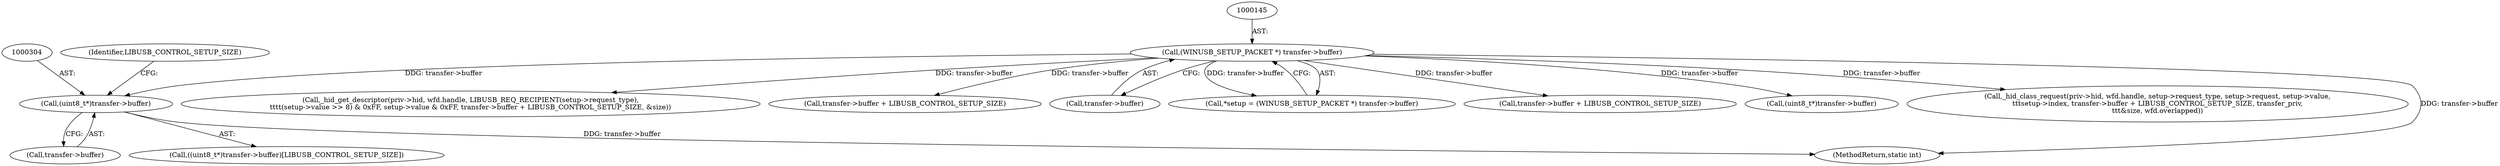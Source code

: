 digraph "1_Chrome_ac149a8d4371c0e01e0934fdd57b09e86f96b5b9_25@pointer" {
"1000303" [label="(Call,(uint8_t*)transfer->buffer)"];
"1000144" [label="(Call,(WINUSB_SETUP_PACKET *) transfer->buffer)"];
"1000144" [label="(Call,(WINUSB_SETUP_PACKET *) transfer->buffer)"];
"1000344" [label="(Call,(uint8_t*)transfer->buffer)"];
"1000390" [label="(Call,_hid_class_request(priv->hid, wfd.handle, setup->request_type, setup->request, setup->value,\n\t\t\tsetup->index, transfer->buffer + LIBUSB_CONTROL_SETUP_SIZE, transfer_priv,\n\t\t\t&size, wfd.overlapped))"];
"1000303" [label="(Call,(uint8_t*)transfer->buffer)"];
"1000302" [label="(Call,((uint8_t*)transfer->buffer)[LIBUSB_CONTROL_SETUP_SIZE])"];
"1000253" [label="(Call,_hid_get_descriptor(priv->hid, wfd.handle, LIBUSB_REQ_RECIPIENT(setup->request_type),\n\t\t\t\t(setup->value >> 8) & 0xFF, setup->value & 0xFF, transfer->buffer + LIBUSB_CONTROL_SETUP_SIZE, &size))"];
"1000409" [label="(Call,transfer->buffer + LIBUSB_CONTROL_SETUP_SIZE)"];
"1000308" [label="(Identifier,LIBUSB_CONTROL_SETUP_SIZE)"];
"1000305" [label="(Call,transfer->buffer)"];
"1000477" [label="(MethodReturn,static int)"];
"1000146" [label="(Call,transfer->buffer)"];
"1000142" [label="(Call,*setup = (WINUSB_SETUP_PACKET *) transfer->buffer)"];
"1000276" [label="(Call,transfer->buffer + LIBUSB_CONTROL_SETUP_SIZE)"];
"1000303" -> "1000302"  [label="AST: "];
"1000303" -> "1000305"  [label="CFG: "];
"1000304" -> "1000303"  [label="AST: "];
"1000305" -> "1000303"  [label="AST: "];
"1000308" -> "1000303"  [label="CFG: "];
"1000303" -> "1000477"  [label="DDG: transfer->buffer"];
"1000144" -> "1000303"  [label="DDG: transfer->buffer"];
"1000144" -> "1000142"  [label="AST: "];
"1000144" -> "1000146"  [label="CFG: "];
"1000145" -> "1000144"  [label="AST: "];
"1000146" -> "1000144"  [label="AST: "];
"1000142" -> "1000144"  [label="CFG: "];
"1000144" -> "1000477"  [label="DDG: transfer->buffer"];
"1000144" -> "1000142"  [label="DDG: transfer->buffer"];
"1000144" -> "1000253"  [label="DDG: transfer->buffer"];
"1000144" -> "1000276"  [label="DDG: transfer->buffer"];
"1000144" -> "1000344"  [label="DDG: transfer->buffer"];
"1000144" -> "1000390"  [label="DDG: transfer->buffer"];
"1000144" -> "1000409"  [label="DDG: transfer->buffer"];
}
